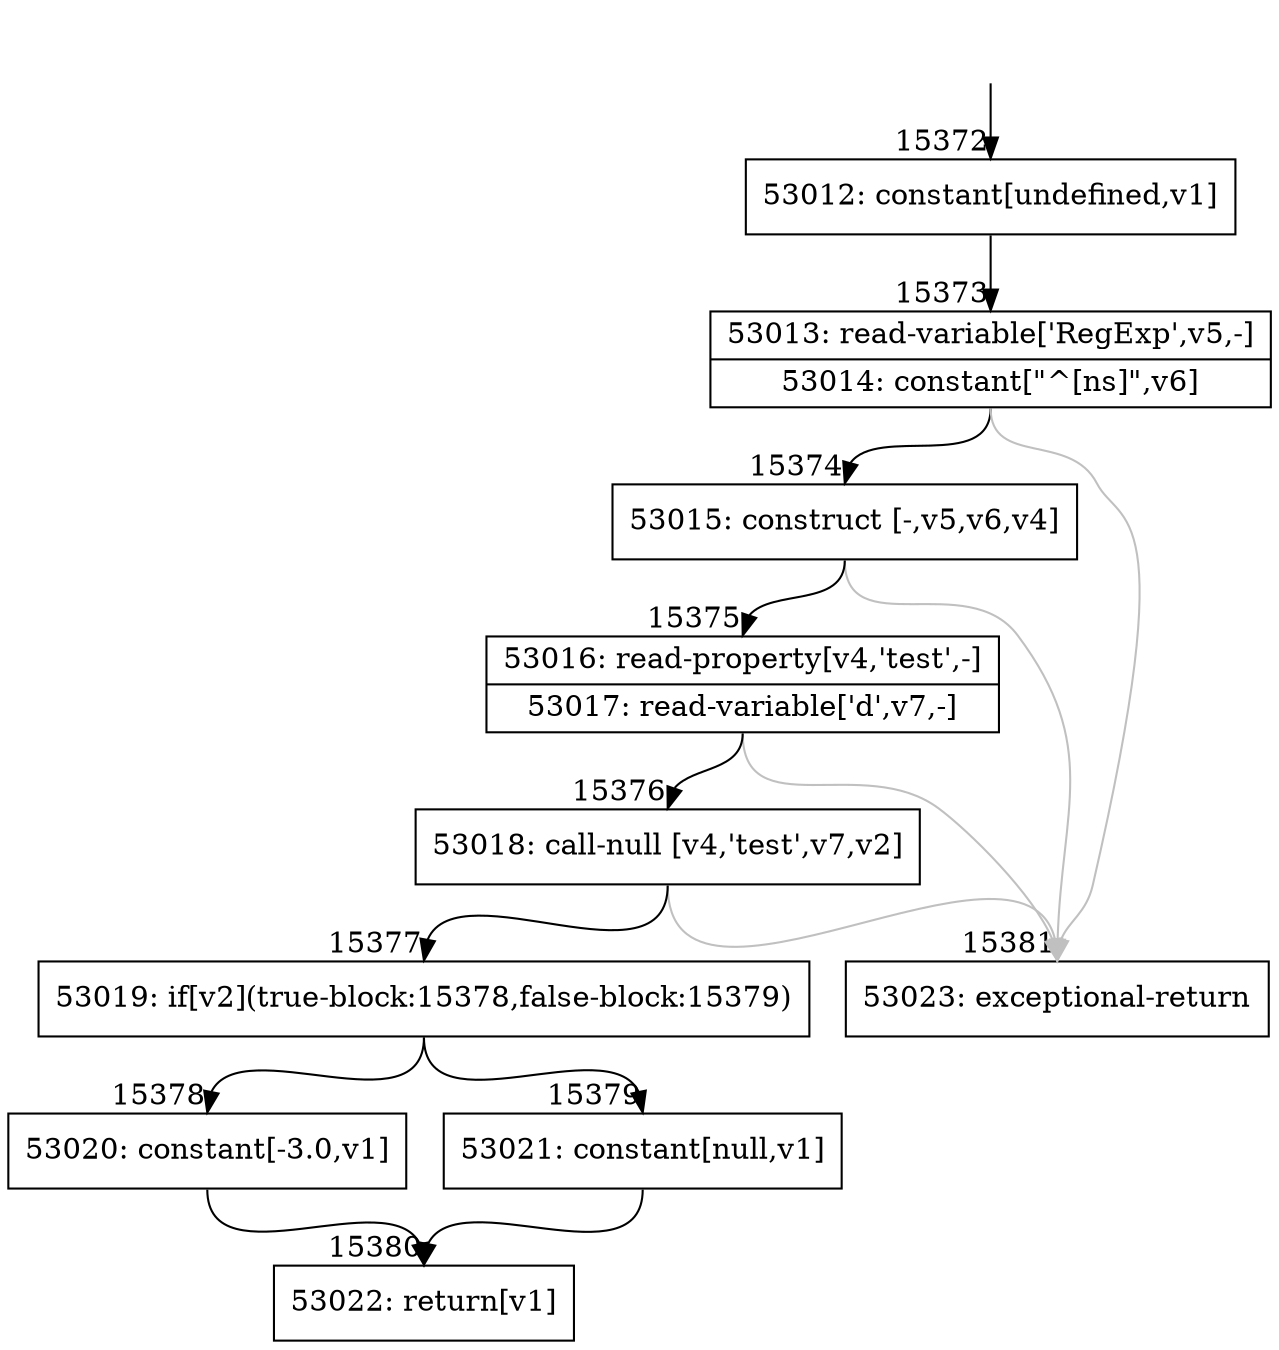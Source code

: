 digraph {
rankdir="TD"
BB_entry1436[shape=none,label=""];
BB_entry1436 -> BB15372 [tailport=s, headport=n, headlabel="    15372"]
BB15372 [shape=record label="{53012: constant[undefined,v1]}" ] 
BB15372 -> BB15373 [tailport=s, headport=n, headlabel="      15373"]
BB15373 [shape=record label="{53013: read-variable['RegExp',v5,-]|53014: constant[\"^[ns]\",v6]}" ] 
BB15373 -> BB15374 [tailport=s, headport=n, headlabel="      15374"]
BB15373 -> BB15381 [tailport=s, headport=n, color=gray, headlabel="      15381"]
BB15374 [shape=record label="{53015: construct [-,v5,v6,v4]}" ] 
BB15374 -> BB15375 [tailport=s, headport=n, headlabel="      15375"]
BB15374 -> BB15381 [tailport=s, headport=n, color=gray]
BB15375 [shape=record label="{53016: read-property[v4,'test',-]|53017: read-variable['d',v7,-]}" ] 
BB15375 -> BB15376 [tailport=s, headport=n, headlabel="      15376"]
BB15375 -> BB15381 [tailport=s, headport=n, color=gray]
BB15376 [shape=record label="{53018: call-null [v4,'test',v7,v2]}" ] 
BB15376 -> BB15377 [tailport=s, headport=n, headlabel="      15377"]
BB15376 -> BB15381 [tailport=s, headport=n, color=gray]
BB15377 [shape=record label="{53019: if[v2](true-block:15378,false-block:15379)}" ] 
BB15377 -> BB15378 [tailport=s, headport=n, headlabel="      15378"]
BB15377 -> BB15379 [tailport=s, headport=n, headlabel="      15379"]
BB15378 [shape=record label="{53020: constant[-3.0,v1]}" ] 
BB15378 -> BB15380 [tailport=s, headport=n, headlabel="      15380"]
BB15379 [shape=record label="{53021: constant[null,v1]}" ] 
BB15379 -> BB15380 [tailport=s, headport=n]
BB15380 [shape=record label="{53022: return[v1]}" ] 
BB15381 [shape=record label="{53023: exceptional-return}" ] 
//#$~ 9055
}
